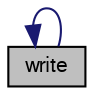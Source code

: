 digraph "write"
{
  bgcolor="transparent";
  edge [fontname="FreeSans",fontsize="10",labelfontname="FreeSans",labelfontsize="10"];
  node [fontname="FreeSans",fontsize="10",shape=record];
  rankdir="LR";
  Node696 [label="write",height=0.2,width=0.4,color="black", fillcolor="grey75", style="filled", fontcolor="black"];
  Node696 -> Node696 [dir="back",color="midnightblue",fontsize="10",style="solid",fontname="FreeSans"];
}

